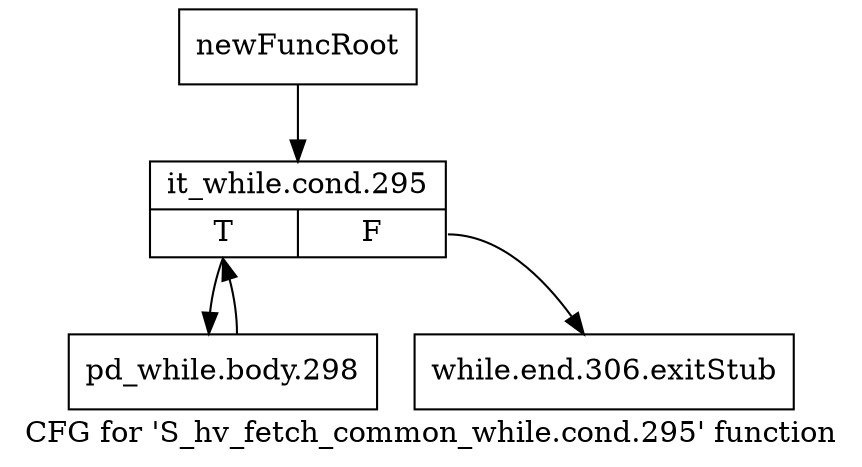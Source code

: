 digraph "CFG for 'S_hv_fetch_common_while.cond.295' function" {
	label="CFG for 'S_hv_fetch_common_while.cond.295' function";

	Node0x4b9d470 [shape=record,label="{newFuncRoot}"];
	Node0x4b9d470 -> Node0x4b9d510;
	Node0x4b9d4c0 [shape=record,label="{while.end.306.exitStub}"];
	Node0x4b9d510 [shape=record,label="{it_while.cond.295|{<s0>T|<s1>F}}"];
	Node0x4b9d510:s0 -> Node0x4b9d560;
	Node0x4b9d510:s1 -> Node0x4b9d4c0;
	Node0x4b9d560 [shape=record,label="{pd_while.body.298}"];
	Node0x4b9d560 -> Node0x4b9d510;
}

